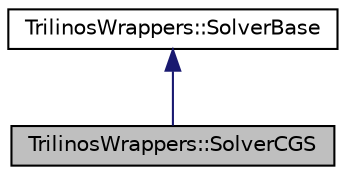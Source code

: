 digraph "TrilinosWrappers::SolverCGS"
{
 // LATEX_PDF_SIZE
  edge [fontname="Helvetica",fontsize="10",labelfontname="Helvetica",labelfontsize="10"];
  node [fontname="Helvetica",fontsize="10",shape=record];
  Node1 [label="TrilinosWrappers::SolverCGS",height=0.2,width=0.4,color="black", fillcolor="grey75", style="filled", fontcolor="black",tooltip=" "];
  Node2 -> Node1 [dir="back",color="midnightblue",fontsize="10",style="solid",fontname="Helvetica"];
  Node2 [label="TrilinosWrappers::SolverBase",height=0.2,width=0.4,color="black", fillcolor="white", style="filled",URL="$classTrilinosWrappers_1_1SolverBase.html",tooltip=" "];
}
